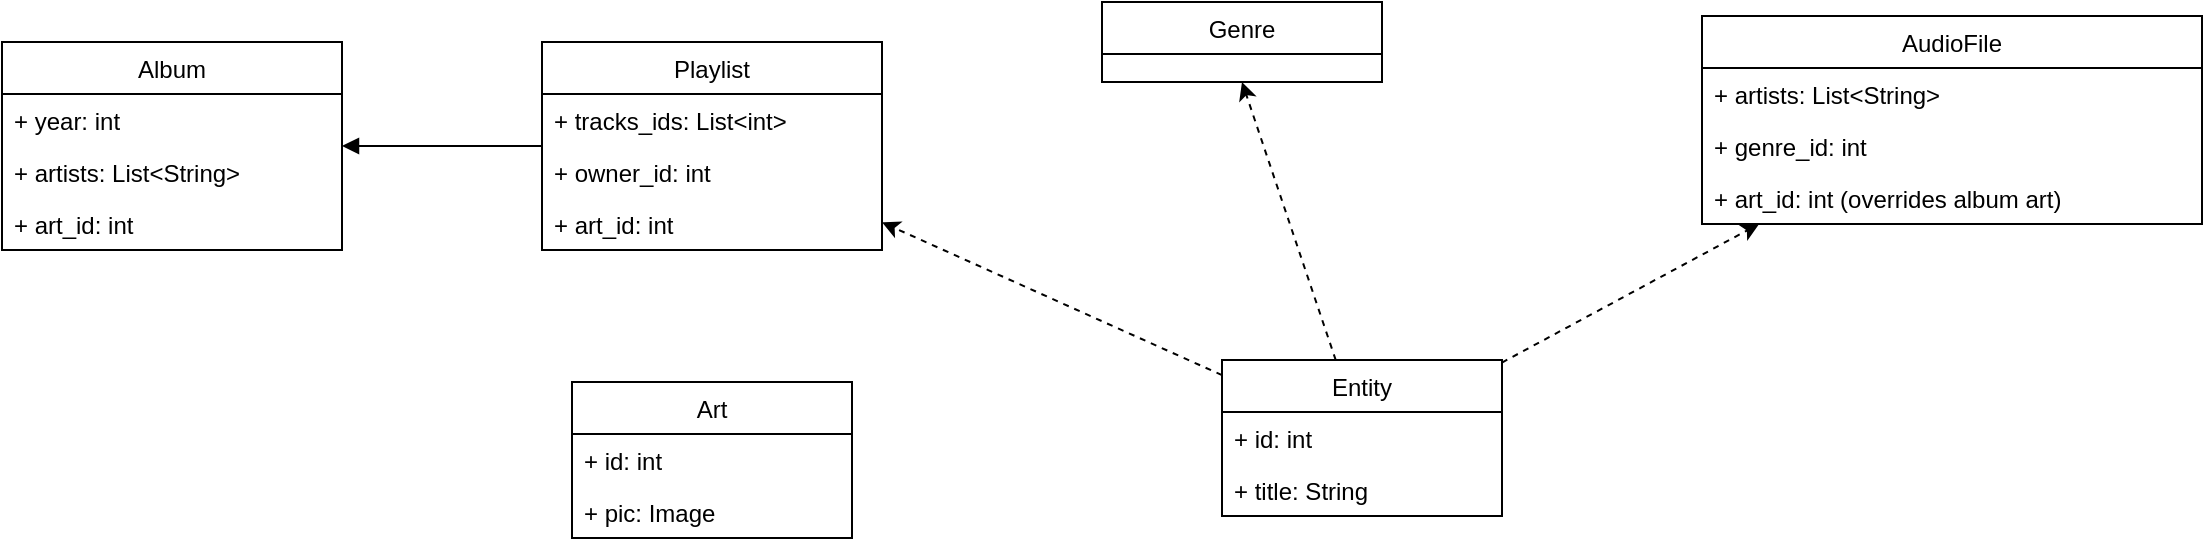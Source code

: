 <mxfile version="12.9.14" type="github"><diagram id="C5RBs43oDa-KdzZeNtuy" name="Page-1"><mxGraphModel dx="2249" dy="1933" grid="1" gridSize="10" guides="1" tooltips="1" connect="1" arrows="1" fold="1" page="1" pageScale="1" pageWidth="827" pageHeight="1169" math="0" shadow="0"><root><mxCell id="WIyWlLk6GJQsqaUBKTNV-0"/><mxCell id="WIyWlLk6GJQsqaUBKTNV-1" parent="WIyWlLk6GJQsqaUBKTNV-0"/><mxCell id="PjalqhBG-ZW1rJ6mo3qm-34" style="rounded=0;orthogonalLoop=1;jettySize=auto;html=1;entryX=0.5;entryY=1;entryDx=0;entryDy=0;dashed=1;" edge="1" parent="WIyWlLk6GJQsqaUBKTNV-1" source="PjalqhBG-ZW1rJ6mo3qm-28" target="PjalqhBG-ZW1rJ6mo3qm-6"><mxGeometry relative="1" as="geometry"/></mxCell><mxCell id="PjalqhBG-ZW1rJ6mo3qm-35" style="edgeStyle=none;rounded=0;orthogonalLoop=1;jettySize=auto;html=1;dashed=1;" edge="1" parent="WIyWlLk6GJQsqaUBKTNV-1" source="PjalqhBG-ZW1rJ6mo3qm-28" target="PjalqhBG-ZW1rJ6mo3qm-17"><mxGeometry relative="1" as="geometry"/></mxCell><mxCell id="PjalqhBG-ZW1rJ6mo3qm-36" style="edgeStyle=none;rounded=0;orthogonalLoop=1;jettySize=auto;html=1;dashed=1;" edge="1" parent="WIyWlLk6GJQsqaUBKTNV-1" source="PjalqhBG-ZW1rJ6mo3qm-28" target="PjalqhBG-ZW1rJ6mo3qm-0"><mxGeometry relative="1" as="geometry"/></mxCell><mxCell id="PjalqhBG-ZW1rJ6mo3qm-17" value="Playlist" style="swimlane;fontStyle=0;childLayout=stackLayout;horizontal=1;startSize=26;fillColor=none;horizontalStack=0;resizeParent=1;resizeParentMax=0;resizeLast=0;collapsible=1;marginBottom=0;" vertex="1" parent="WIyWlLk6GJQsqaUBKTNV-1"><mxGeometry x="-40" y="-70" width="170" height="104" as="geometry"/></mxCell><mxCell id="PjalqhBG-ZW1rJ6mo3qm-20" value="+ tracks_ids: List&lt;int&gt;" style="text;strokeColor=none;fillColor=none;align=left;verticalAlign=top;spacingLeft=4;spacingRight=4;overflow=hidden;rotatable=0;points=[[0,0.5],[1,0.5]];portConstraint=eastwest;" vertex="1" parent="PjalqhBG-ZW1rJ6mo3qm-17"><mxGeometry y="26" width="170" height="26" as="geometry"/></mxCell><mxCell id="PjalqhBG-ZW1rJ6mo3qm-21" value="+ owner_id: int" style="text;strokeColor=none;fillColor=none;align=left;verticalAlign=top;spacingLeft=4;spacingRight=4;overflow=hidden;rotatable=0;points=[[0,0.5],[1,0.5]];portConstraint=eastwest;" vertex="1" parent="PjalqhBG-ZW1rJ6mo3qm-17"><mxGeometry y="52" width="170" height="26" as="geometry"/></mxCell><mxCell id="PjalqhBG-ZW1rJ6mo3qm-24" value="+ art_id: int" style="text;strokeColor=none;fillColor=none;align=left;verticalAlign=top;spacingLeft=4;spacingRight=4;overflow=hidden;rotatable=0;points=[[0,0.5],[1,0.5]];portConstraint=eastwest;" vertex="1" parent="PjalqhBG-ZW1rJ6mo3qm-17"><mxGeometry y="78" width="170" height="26" as="geometry"/></mxCell><mxCell id="PjalqhBG-ZW1rJ6mo3qm-28" value="Entity" style="swimlane;fontStyle=0;childLayout=stackLayout;horizontal=1;startSize=26;fillColor=none;horizontalStack=0;resizeParent=1;resizeParentMax=0;resizeLast=0;collapsible=1;marginBottom=0;" vertex="1" parent="WIyWlLk6GJQsqaUBKTNV-1"><mxGeometry x="300" y="89" width="140" height="78" as="geometry"/></mxCell><mxCell id="PjalqhBG-ZW1rJ6mo3qm-29" value="+ id: int" style="text;strokeColor=none;fillColor=none;align=left;verticalAlign=top;spacingLeft=4;spacingRight=4;overflow=hidden;rotatable=0;points=[[0,0.5],[1,0.5]];portConstraint=eastwest;" vertex="1" parent="PjalqhBG-ZW1rJ6mo3qm-28"><mxGeometry y="26" width="140" height="26" as="geometry"/></mxCell><mxCell id="PjalqhBG-ZW1rJ6mo3qm-30" value="+ title: String" style="text;strokeColor=none;fillColor=none;align=left;verticalAlign=top;spacingLeft=4;spacingRight=4;overflow=hidden;rotatable=0;points=[[0,0.5],[1,0.5]];portConstraint=eastwest;" vertex="1" parent="PjalqhBG-ZW1rJ6mo3qm-28"><mxGeometry y="52" width="140" height="26" as="geometry"/></mxCell><mxCell id="PjalqhBG-ZW1rJ6mo3qm-6" value="Genre" style="swimlane;fontStyle=0;childLayout=stackLayout;horizontal=1;startSize=26;fillColor=none;horizontalStack=0;resizeParent=1;resizeParentMax=0;resizeLast=0;collapsible=1;marginBottom=0;" vertex="1" parent="WIyWlLk6GJQsqaUBKTNV-1"><mxGeometry x="240" y="-90" width="140" height="40" as="geometry"/></mxCell><mxCell id="PjalqhBG-ZW1rJ6mo3qm-38" value="" style="endArrow=block;endFill=1;html=1;align=left;verticalAlign=top;" edge="1" parent="WIyWlLk6GJQsqaUBKTNV-1" source="PjalqhBG-ZW1rJ6mo3qm-17" target="PjalqhBG-ZW1rJ6mo3qm-10"><mxGeometry x="-1" relative="1" as="geometry"><mxPoint x="-30" y="-80" as="sourcePoint"/><mxPoint x="130" y="-80" as="targetPoint"/></mxGeometry></mxCell><mxCell id="PjalqhBG-ZW1rJ6mo3qm-39" value="" style="resizable=0;html=1;align=left;verticalAlign=bottom;labelBackgroundColor=#ffffff;fontSize=10;" connectable="0" vertex="1" parent="PjalqhBG-ZW1rJ6mo3qm-38"><mxGeometry x="-1" relative="1" as="geometry"/></mxCell><mxCell id="PjalqhBG-ZW1rJ6mo3qm-0" value="AudioFile" style="swimlane;fontStyle=0;childLayout=stackLayout;horizontal=1;startSize=26;fillColor=none;horizontalStack=0;resizeParent=1;resizeParentMax=0;resizeLast=0;collapsible=1;marginBottom=0;" vertex="1" parent="WIyWlLk6GJQsqaUBKTNV-1"><mxGeometry x="540" y="-83" width="250" height="104" as="geometry"/></mxCell><mxCell id="PjalqhBG-ZW1rJ6mo3qm-2" value="+ artists: List&lt;String&gt;" style="text;strokeColor=none;fillColor=none;align=left;verticalAlign=top;spacingLeft=4;spacingRight=4;overflow=hidden;rotatable=0;points=[[0,0.5],[1,0.5]];portConstraint=eastwest;" vertex="1" parent="PjalqhBG-ZW1rJ6mo3qm-0"><mxGeometry y="26" width="250" height="26" as="geometry"/></mxCell><mxCell id="PjalqhBG-ZW1rJ6mo3qm-4" value="+ genre_id: int" style="text;strokeColor=none;fillColor=none;align=left;verticalAlign=top;spacingLeft=4;spacingRight=4;overflow=hidden;rotatable=0;points=[[0,0.5],[1,0.5]];portConstraint=eastwest;" vertex="1" parent="PjalqhBG-ZW1rJ6mo3qm-0"><mxGeometry y="52" width="250" height="26" as="geometry"/></mxCell><mxCell id="PjalqhBG-ZW1rJ6mo3qm-22" value="+ art_id: int (overrides album art)" style="text;strokeColor=none;fillColor=none;align=left;verticalAlign=top;spacingLeft=4;spacingRight=4;overflow=hidden;rotatable=0;points=[[0,0.5],[1,0.5]];portConstraint=eastwest;" vertex="1" parent="PjalqhBG-ZW1rJ6mo3qm-0"><mxGeometry y="78" width="250" height="26" as="geometry"/></mxCell><mxCell id="PjalqhBG-ZW1rJ6mo3qm-25" value="Art" style="swimlane;fontStyle=0;childLayout=stackLayout;horizontal=1;startSize=26;fillColor=none;horizontalStack=0;resizeParent=1;resizeParentMax=0;resizeLast=0;collapsible=1;marginBottom=0;" vertex="1" parent="WIyWlLk6GJQsqaUBKTNV-1"><mxGeometry x="-25" y="100" width="140" height="78" as="geometry"/></mxCell><mxCell id="PjalqhBG-ZW1rJ6mo3qm-26" value="+ id: int" style="text;strokeColor=none;fillColor=none;align=left;verticalAlign=top;spacingLeft=4;spacingRight=4;overflow=hidden;rotatable=0;points=[[0,0.5],[1,0.5]];portConstraint=eastwest;" vertex="1" parent="PjalqhBG-ZW1rJ6mo3qm-25"><mxGeometry y="26" width="140" height="26" as="geometry"/></mxCell><mxCell id="PjalqhBG-ZW1rJ6mo3qm-27" value="+ pic: Image" style="text;strokeColor=none;fillColor=none;align=left;verticalAlign=top;spacingLeft=4;spacingRight=4;overflow=hidden;rotatable=0;points=[[0,0.5],[1,0.5]];portConstraint=eastwest;" vertex="1" parent="PjalqhBG-ZW1rJ6mo3qm-25"><mxGeometry y="52" width="140" height="26" as="geometry"/></mxCell><mxCell id="PjalqhBG-ZW1rJ6mo3qm-10" value="Album" style="swimlane;fontStyle=0;childLayout=stackLayout;horizontal=1;startSize=26;fillColor=none;horizontalStack=0;resizeParent=1;resizeParentMax=0;resizeLast=0;collapsible=1;marginBottom=0;" vertex="1" parent="WIyWlLk6GJQsqaUBKTNV-1"><mxGeometry x="-310" y="-70" width="170" height="104" as="geometry"/></mxCell><mxCell id="PjalqhBG-ZW1rJ6mo3qm-13" value="+ year: int" style="text;strokeColor=none;fillColor=none;align=left;verticalAlign=top;spacingLeft=4;spacingRight=4;overflow=hidden;rotatable=0;points=[[0,0.5],[1,0.5]];portConstraint=eastwest;" vertex="1" parent="PjalqhBG-ZW1rJ6mo3qm-10"><mxGeometry y="26" width="170" height="26" as="geometry"/></mxCell><mxCell id="PjalqhBG-ZW1rJ6mo3qm-15" value="+ artists: List&lt;String&gt;" style="text;strokeColor=none;fillColor=none;align=left;verticalAlign=top;spacingLeft=4;spacingRight=4;overflow=hidden;rotatable=0;points=[[0,0.5],[1,0.5]];portConstraint=eastwest;" vertex="1" parent="PjalqhBG-ZW1rJ6mo3qm-10"><mxGeometry y="52" width="170" height="26" as="geometry"/></mxCell><mxCell id="PjalqhBG-ZW1rJ6mo3qm-23" value="+ art_id: int" style="text;strokeColor=none;fillColor=none;align=left;verticalAlign=top;spacingLeft=4;spacingRight=4;overflow=hidden;rotatable=0;points=[[0,0.5],[1,0.5]];portConstraint=eastwest;" vertex="1" parent="PjalqhBG-ZW1rJ6mo3qm-10"><mxGeometry y="78" width="170" height="26" as="geometry"/></mxCell></root></mxGraphModel></diagram></mxfile>